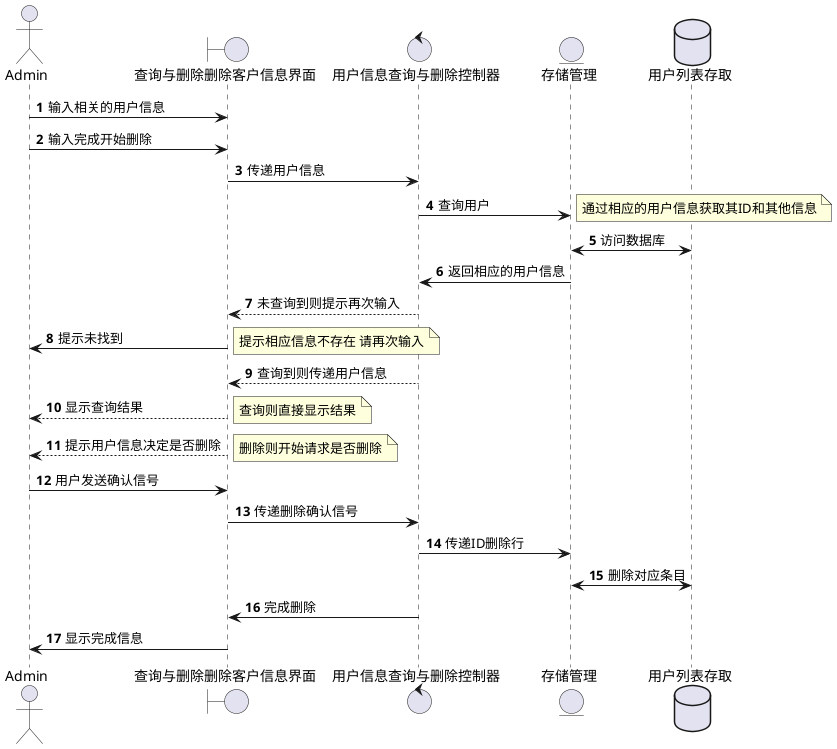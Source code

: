 @startuml
'https://plantuml.com/sequence-diagram

autonumber

actor Admin
boundary 查询与删除删除客户信息界面 as inout
control 用户信息查询与删除控制器 as ctrl
entity 存储管理 as dao
database 用户列表存取 as db

Admin -> inout : 输入相关的用户信息
Admin -> inout : 输入完成开始删除
inout -> ctrl : 传递用户信息
ctrl -> dao : 查询用户
note right :通过相应的用户信息获取其ID和其他信息
dao <-> db : 访问数据库
dao -> ctrl : 返回相应的用户信息

ctrl --> inout : 未查询到则提示再次输入
inout -> Admin : 提示未找到
note right : 提示相应信息不存在 请再次输入

ctrl --> inout : 查询到则传递用户信息

inout --> Admin : 显示查询结果
note right : 查询则直接显示结果
inout --> Admin : 提示用户信息决定是否删除
note right : 删除则开始请求是否删除


Admin -> inout : 用户发送确认信号
inout -> ctrl : 传递删除确认信号
ctrl -> dao : 传递ID删除行
dao <-> db : 删除对应条目
ctrl -> inout : 完成删除
inout -> Admin : 显示完成信息

@enduml